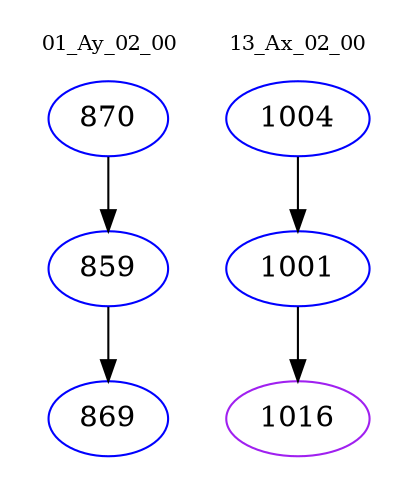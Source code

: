 digraph{
subgraph cluster_0 {
color = white
label = "01_Ay_02_00";
fontsize=10;
T0_870 [label="870", color="blue"]
T0_870 -> T0_859 [color="black"]
T0_859 [label="859", color="blue"]
T0_859 -> T0_869 [color="black"]
T0_869 [label="869", color="blue"]
}
subgraph cluster_1 {
color = white
label = "13_Ax_02_00";
fontsize=10;
T1_1004 [label="1004", color="blue"]
T1_1004 -> T1_1001 [color="black"]
T1_1001 [label="1001", color="blue"]
T1_1001 -> T1_1016 [color="black"]
T1_1016 [label="1016", color="purple"]
}
}
